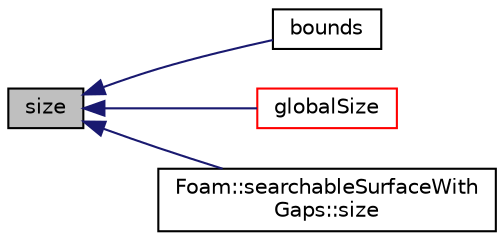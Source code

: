 digraph "size"
{
  bgcolor="transparent";
  edge [fontname="Helvetica",fontsize="10",labelfontname="Helvetica",labelfontsize="10"];
  node [fontname="Helvetica",fontsize="10",shape=record];
  rankdir="LR";
  Node1 [label="size",height=0.2,width=0.4,color="black", fillcolor="grey75", style="filled", fontcolor="black"];
  Node1 -> Node2 [dir="back",color="midnightblue",fontsize="10",style="solid",fontname="Helvetica"];
  Node2 [label="bounds",height=0.2,width=0.4,color="black",URL="$a02338.html#ab52ef1a9bdfbce51dd006adeaafbb6ca",tooltip="Return non-const access to the boundBox to allow it to be set. "];
  Node1 -> Node3 [dir="back",color="midnightblue",fontsize="10",style="solid",fontname="Helvetica"];
  Node3 [label="globalSize",height=0.2,width=0.4,color="red",URL="$a02338.html#a8552430e1bfdd437d14f4bbb517c59db",tooltip="Range of global indices that can be returned. "];
  Node1 -> Node4 [dir="back",color="midnightblue",fontsize="10",style="solid",fontname="Helvetica"];
  Node4 [label="Foam::searchableSurfaceWith\lGaps::size",height=0.2,width=0.4,color="black",URL="$a02346.html#aefe0792b5b0175e6022a92a906fdf053",tooltip="Range of local indices that can be returned. "];
}
